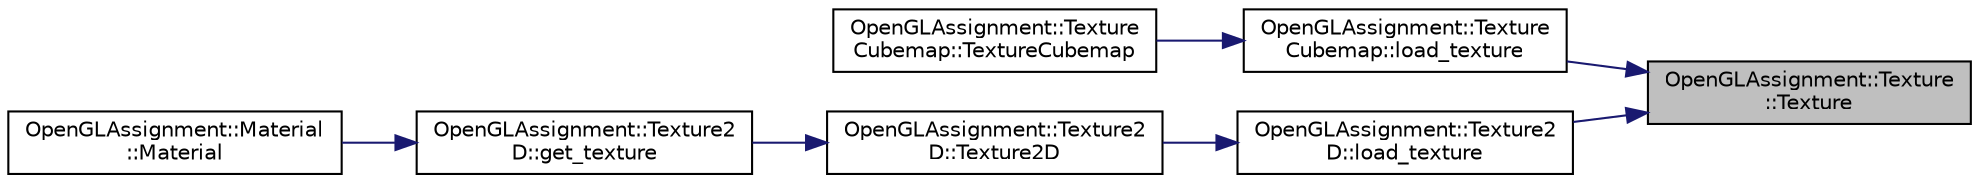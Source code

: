 digraph "OpenGLAssignment::Texture::Texture"
{
 // LATEX_PDF_SIZE
  edge [fontname="Helvetica",fontsize="10",labelfontname="Helvetica",labelfontsize="10"];
  node [fontname="Helvetica",fontsize="10",shape=record];
  rankdir="RL";
  Node1 [label="OpenGLAssignment::Texture\l::Texture",height=0.2,width=0.4,color="black", fillcolor="grey75", style="filled", fontcolor="black",tooltip="Creates an instance."];
  Node1 -> Node2 [dir="back",color="midnightblue",fontsize="10",style="solid",fontname="Helvetica"];
  Node2 [label="OpenGLAssignment::Texture\lCubemap::load_texture",height=0.2,width=0.4,color="black", fillcolor="white", style="filled",URL="$class_open_g_l_assignment_1_1_texture_cubemap.html#a76cf001d440656dd70a635f00bdf71cc",tooltip="Load a texture."];
  Node2 -> Node3 [dir="back",color="midnightblue",fontsize="10",style="solid",fontname="Helvetica"];
  Node3 [label="OpenGLAssignment::Texture\lCubemap::TextureCubemap",height=0.2,width=0.4,color="black", fillcolor="white", style="filled",URL="$class_open_g_l_assignment_1_1_texture_cubemap.html#a14dfb410148a9042c116ec121c3caefd",tooltip="Creates an instance."];
  Node1 -> Node4 [dir="back",color="midnightblue",fontsize="10",style="solid",fontname="Helvetica"];
  Node4 [label="OpenGLAssignment::Texture2\lD::load_texture",height=0.2,width=0.4,color="black", fillcolor="white", style="filled",URL="$class_open_g_l_assignment_1_1_texture2_d.html#a019dd7258651cbf9ed9c92b8192e190f",tooltip="Load a texture file."];
  Node4 -> Node5 [dir="back",color="midnightblue",fontsize="10",style="solid",fontname="Helvetica"];
  Node5 [label="OpenGLAssignment::Texture2\lD::Texture2D",height=0.2,width=0.4,color="black", fillcolor="white", style="filled",URL="$class_open_g_l_assignment_1_1_texture2_d.html#ada372436d00df700467ad427c5377006",tooltip="Creates an instance."];
  Node5 -> Node6 [dir="back",color="midnightblue",fontsize="10",style="solid",fontname="Helvetica"];
  Node6 [label="OpenGLAssignment::Texture2\lD::get_texture",height=0.2,width=0.4,color="black", fillcolor="white", style="filled",URL="$class_open_g_l_assignment_1_1_texture2_d.html#af5584d35df5a3406478759cd17bf13f8",tooltip="Get a texture by its path."];
  Node6 -> Node7 [dir="back",color="midnightblue",fontsize="10",style="solid",fontname="Helvetica"];
  Node7 [label="OpenGLAssignment::Material\l::Material",height=0.2,width=0.4,color="black", fillcolor="white", style="filled",URL="$class_open_g_l_assignment_1_1_material.html#ac9a9ee53af3c678aa2f414a6aca80d09",tooltip="Creates an instance."];
}
